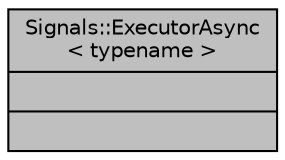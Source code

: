 digraph "Signals::ExecutorAsync&lt; typename &gt;"
{
 // INTERACTIVE_SVG=YES
  edge [fontname="Helvetica",fontsize="10",labelfontname="Helvetica",labelfontsize="10"];
  node [fontname="Helvetica",fontsize="10",shape=record];
  Node1 [label="{Signals::ExecutorAsync\l\< typename \>\n||}",height=0.2,width=0.4,color="black", fillcolor="grey75", style="filled", fontcolor="black"];
}
